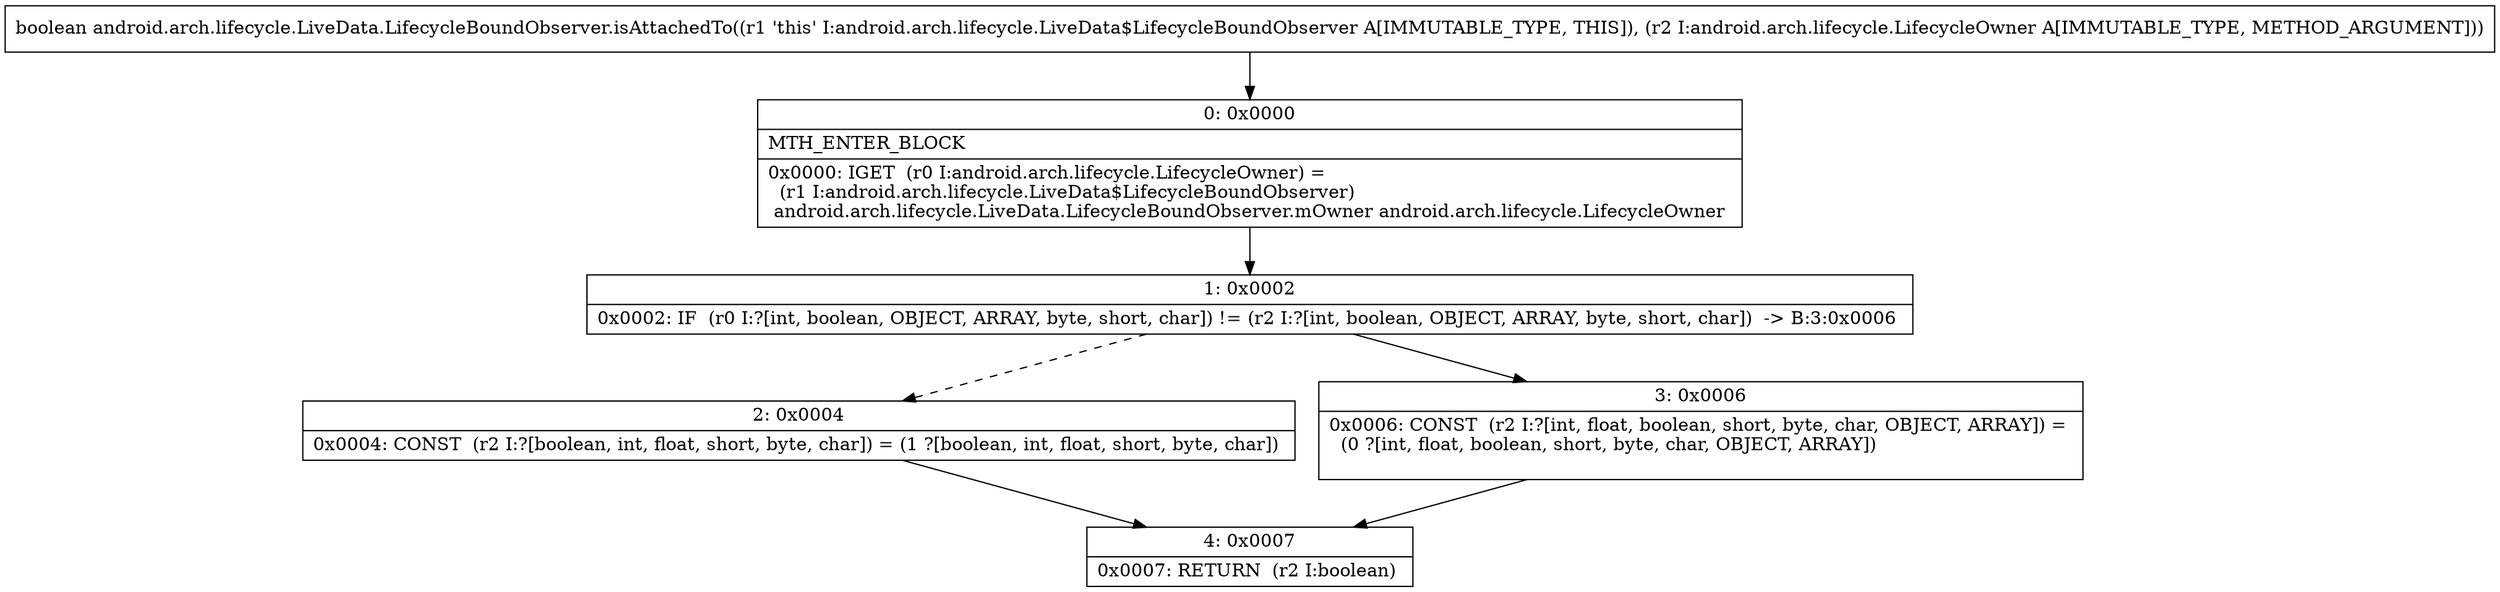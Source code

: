 digraph "CFG forandroid.arch.lifecycle.LiveData.LifecycleBoundObserver.isAttachedTo(Landroid\/arch\/lifecycle\/LifecycleOwner;)Z" {
Node_0 [shape=record,label="{0\:\ 0x0000|MTH_ENTER_BLOCK\l|0x0000: IGET  (r0 I:android.arch.lifecycle.LifecycleOwner) = \l  (r1 I:android.arch.lifecycle.LiveData$LifecycleBoundObserver)\l android.arch.lifecycle.LiveData.LifecycleBoundObserver.mOwner android.arch.lifecycle.LifecycleOwner \l}"];
Node_1 [shape=record,label="{1\:\ 0x0002|0x0002: IF  (r0 I:?[int, boolean, OBJECT, ARRAY, byte, short, char]) != (r2 I:?[int, boolean, OBJECT, ARRAY, byte, short, char])  \-\> B:3:0x0006 \l}"];
Node_2 [shape=record,label="{2\:\ 0x0004|0x0004: CONST  (r2 I:?[boolean, int, float, short, byte, char]) = (1 ?[boolean, int, float, short, byte, char]) \l}"];
Node_3 [shape=record,label="{3\:\ 0x0006|0x0006: CONST  (r2 I:?[int, float, boolean, short, byte, char, OBJECT, ARRAY]) = \l  (0 ?[int, float, boolean, short, byte, char, OBJECT, ARRAY])\l \l}"];
Node_4 [shape=record,label="{4\:\ 0x0007|0x0007: RETURN  (r2 I:boolean) \l}"];
MethodNode[shape=record,label="{boolean android.arch.lifecycle.LiveData.LifecycleBoundObserver.isAttachedTo((r1 'this' I:android.arch.lifecycle.LiveData$LifecycleBoundObserver A[IMMUTABLE_TYPE, THIS]), (r2 I:android.arch.lifecycle.LifecycleOwner A[IMMUTABLE_TYPE, METHOD_ARGUMENT])) }"];
MethodNode -> Node_0;
Node_0 -> Node_1;
Node_1 -> Node_2[style=dashed];
Node_1 -> Node_3;
Node_2 -> Node_4;
Node_3 -> Node_4;
}

